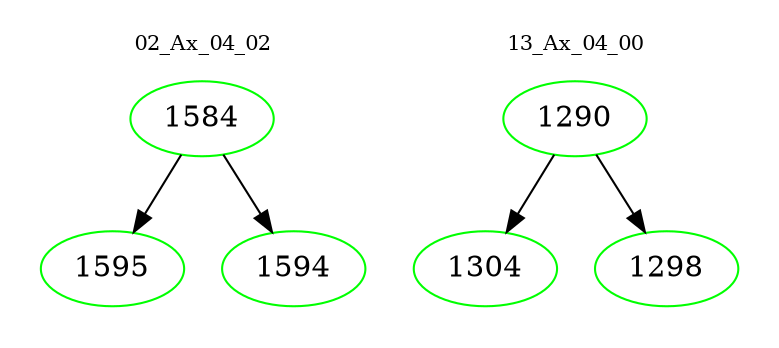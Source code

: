 digraph{
subgraph cluster_0 {
color = white
label = "02_Ax_04_02";
fontsize=10;
T0_1584 [label="1584", color="green"]
T0_1584 -> T0_1595 [color="black"]
T0_1595 [label="1595", color="green"]
T0_1584 -> T0_1594 [color="black"]
T0_1594 [label="1594", color="green"]
}
subgraph cluster_1 {
color = white
label = "13_Ax_04_00";
fontsize=10;
T1_1290 [label="1290", color="green"]
T1_1290 -> T1_1304 [color="black"]
T1_1304 [label="1304", color="green"]
T1_1290 -> T1_1298 [color="black"]
T1_1298 [label="1298", color="green"]
}
}
